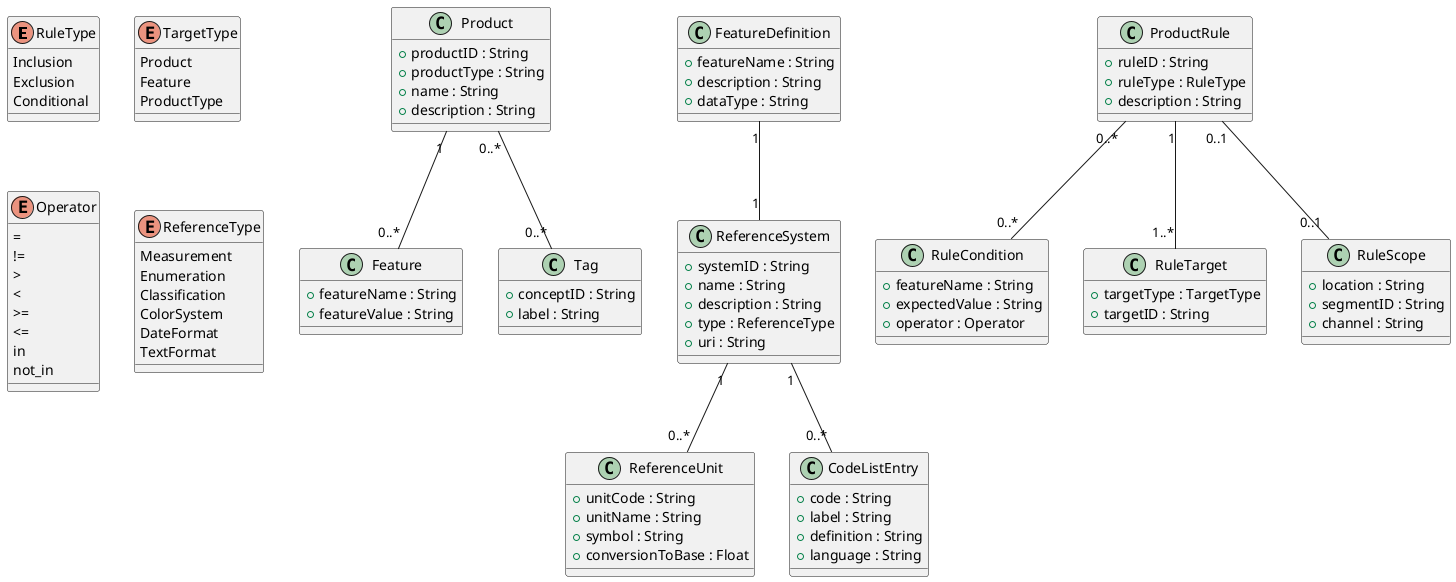 @startuml

' === ENUMERATIONS ===
enum RuleType {
  Inclusion
  Exclusion
  Conditional
}

enum TargetType {
  Product
  Feature
  ProductType
}

enum Operator {
  =
  !=
  >
  <
  >=
  <=
  in
  not_in
}

enum ReferenceType {
  Measurement
  Enumeration
  Classification
  ColorSystem
  DateFormat
  TextFormat
}

' === PRODUCT MODEL ===
class Product {
  +productID : String
  +productType : String
  +name : String
  +description : String
}

class Feature {
  +featureName : String
  +featureValue : String
}

class Tag {
  +conceptID : String
  +label : String
}

Product "1" -- "0..*" Feature
Product "0..*" -- "0..*" Tag

' === FEATURE DEFINITION & REFERENCE SYSTEMS ===
class FeatureDefinition {
  +featureName : String
  +description : String
  +dataType : String
}

class ReferenceSystem {
  +systemID : String
  +name : String
  +description : String
  +type : ReferenceType
  +uri : String
}

class ReferenceUnit {
  +unitCode : String
  +unitName : String
  +symbol : String
  +conversionToBase : Float
}

class CodeListEntry {
  +code : String
  +label : String
  +definition : String
  +language : String
}

FeatureDefinition "1" -- "1" ReferenceSystem
ReferenceSystem "1" -- "0..*" ReferenceUnit
ReferenceSystem "1" -- "0..*" CodeListEntry

' === RULES MODEL ===
class ProductRule {
  +ruleID : String
  +ruleType : RuleType
  +description : String
}

class RuleCondition {
  +featureName : String
  +expectedValue : String
  +operator : Operator
}

class RuleTarget {
  +targetType : TargetType
  +targetID : String
}

class RuleScope {
  +location : String
  +segmentID : String
  +channel : String
}

ProductRule "1" -- "1..*" RuleTarget
ProductRule "0..*" -- "0..*" RuleCondition
ProductRule "0..1" -- "0..1" RuleScope

@enduml
@startuml global#1
skinparam packageStyle rectangle
skinparam classAttributeIconSize 0
skinparam linetype ortho
left to right direction

' === Layer 1: Abstract Core Model ===
package "Layer 1: Abstract Feature Model" as AFM {

 abstract class Product {
  +identifier
  +type
  +name : Text
  +description : Text
}

class LifecycleStatus <<Metadata>> {
  +status : StatusCode
  +since : Date
  +reason
}

enum StatusCode <<Metadata>> {
  +active
  +deprecated
  +onhold
  +new
  +deleted
  +archived
}

Product "1" -- "1" LifecycleStatus : has >
Product "1" *-- "1..*" Feature : has >
LifecycleStatus  .d.> StatusCode

  abstract class Feature {
    +identifier
    +name: Text
    +description: Text
  }

  abstract class FeatureValue {
    +unit
  }

  class SingleValue {
    +value
  }

class ValueRange {
  +minValue
  +maxValue
}

class DiscreteSet {
  +allowedValues: List
}


FeatureValue <|-- SingleValue
FeatureValue <|-- ValueRange
FeatureValue <|-- DiscreteSet

  Feature --> FeatureValue : has >

  class ReferenceSystem {
    +identifier
    +description
    +system_type
  }

  Feature --> ReferenceSystem : uses >
}

' === Layer 2: TransportProduct with Specialized Features ===
package "Layer 2: TransportProduct" as TP {

  enum TransportMode {
    Air
    Rail
    Bus
    Ferry
    Other
  }

  class TransportProduct {
    +identifier
    +name: Text
    +description: Text

    +origin: OriginFeature
    +destination: DestinationFeature
    +validityPeriod: ValidityPeriodFeature
    +transportMode: TransportModeFeature
  }
  
  Product <|- TransportProduct: derived from <
  TransportMode --> TransportModeFeature : uses >

  class OriginFeature
  class DestinationFeature
  class ValidityPeriodFeature
  class TransportModeFeature {
    +mode: TransportMode
  }

  SingleValue <|- OriginFeature: derived from <
  SingleValue <|- DestinationFeature: derived from <
  Feature <|- ValidityPeriodFeature: derived from <
  Feature <|-- TransportModeFeature: derived from <

  DestinationFeature -[hidden]-> OriginFeature
  ValidityPeriodFeature -[hidden]-> DestinationFeature
  TransportModeFeature -[hidden]-> ValidityPeriodFeature
}

AFM -d[hidden]-> TP
TP --d[hidden]> CPI

' === Layer 3: Concrete product instance ===

package "Layer 3: Concrete Product Instance" as CPI {

  object "LH1234_Economy : TransportProduct" as LH1234_Economy {
    identifier = "LH1234_ECO"
    name = "Flight LH1234 Economy Class"
    description = "Economy seat on LH1234 flight"
  }

  object  "Origin_LHR : OriginFeature" as Origin_LHR  {
    name = "Origin"
    description = "London Heathrow Airport"
  }

  object  "Destination_JFK : DestinationFeature" as Destination_JFK  {
    name = "Destination"
    description = "John F. Kennedy Airport"
  }

  object "Validity_Summer2025 : ValidityPeriodFeature" as Validity_Summer2025 {
    name = "Validity Period"
    description = "Valid from June to August 2025"
  }

  object  "TransportMode_Air : TransportModeFeature" as TransportMode_Air {
    name = "Transport Mode"
    description = "Air transport mode"
  }

  ' Feature Values
  object "Value_LHR : SingleValue" as Value_LHR {
    value = "LHR"
  }

  object "Value_JFK : SingleValue" as Value_JFK {
    value = "JFK"
  }

  object "Value_ValidSummer : SingleValue" as Value_ValidSummer {
    value = "2025-06 to 2025-08"
  }

  object "Value_ModeAir : SingleValue" as Value_ModeAir {
    value = "Air"
  }

  ' Reference Systems
  object "IATA_Codes : ReferenceSystem" as IATA_Codes {
    identifier = "IATA-Airport-Codes"
    description = "IATA 3-letter airport code system"
    system_type = "CodeSystem"
  }

  object "TransportModesRef : ReferenceSystem" as TransportModesRef {
    identifier = "Transport-Modes"
    description = "Standardized transport modes"
    system_type = "Enumeration"
  }

  ' Connect features to values and reference systems
  Origin_LHR --> Value_LHR
  Origin_LHR --> IATA_Codes

  Destination_JFK --> Value_JFK
  Destination_JFK --> IATA_Codes

  Validity_Summer2025 --> Value_ValidSummer

  TransportMode_Air --> Value_ModeAir
  TransportMode_Air --> TransportModesRef

  ' Connect concrete product to feature instances
  LH1234_Economy *-- Origin_LHR
  LH1234_Economy *-- Destination_JFK
  LH1234_Economy *-- Validity_Summer2025
  LH1234_Economy *-- TransportMode_Air
  
}

@enduml


@startuml global#2Layer1
' specializations across layers have been replaced by stereotypes 
' for better readability

skinparam packageStyle rectangle
skinparam classAttributeIconSize 0
skinparam linetype ortho
skinparam nodesep 100


' left to right direction

' === Layer 1: Abstract Core Model ===
package "Layer 1: Abstract Product Definition" as AFM {

 abstract class Product {
  +identifier
  +type
  +name : Text
  +description : Text
}

class ProductRule {
  +ruleID: String
  +name: String
  +description: String
  +type: RuleType
}

class TaxonomyConcept {
  +conceptID: String
  +prefLabel: String
}

class LifecycleStatus <<Metadata>> {
  +status : StatusCode
  +since : Date
  +reason
}

enum StatusCode <<Metadata>> {
  +active
  +deprecated
  +onhold
  +new
  +deleted
  +archived
}



Product "1" -- "1" LifecycleStatus : has >
Product "1" *-- "1..*" Feature : has >
LifecycleStatus  ..> StatusCode : uses >
Product "1" -r- "0..n" TaxonomyConcept: classified by >
Product "1" -l- "0..n" ProductRule: subject to >

abstract class Feature {
    +identifier
    +name: Text
    +description: Text
  }

abstract class FeatureValue {
    +unit
  }

abstract class SingleValue {
    +value
  }

abstract class ValueRange {
  +minValue
  +maxValue
}

abstract class DiscreteSet {
  +allowedValues: List
}


FeatureValue <|--- SingleValue
FeatureValue <|--- ValueRange
FeatureValue <|-- DiscreteSet

Feature --> "1" FeatureValue : has >

class ReferenceSystem {
    +identifier
    +description
    +system_type
  }

' === Reference System Type Enum ===
enum ReferenceSystemType {
  Measurement
  Enumeration
  CodeSystem
  ColorSystem
  Other
}

' === Abstract Reference Source ===
abstract class ReferenceSource {
  +authority: Text
  +resource_name: Text
  +resource_type: Text
}

' === Subtypes for Reference Sources ===
class ExternalReference {
  +link: Any // Any can be e.g. an url
}

class InternalReference {
  +repository_name: Text
  +version: Any
}

' === Relationships ===
ReferenceSystem -l-> ReferenceSystemType : is of type
ReferenceSystem --> ReferenceSource : definedBy

ReferenceSource <|-- ExternalReference
ReferenceSource <|-- InternalReference


FeatureValue <--l--- ReferenceSystem : applies to <
}
@enduml

@startuml global#2Layer2
' specializations across layers have been replaced by stereotypes 
' for better readability

skinparam packageStyle rectangle
skinparam classAttributeIconSize 0
skinparam linetype ortho


' === Layer 2: TransportProduct with Specialized Features ===
package "Layer 2: TransportProduct" as TP {

  enum TransportMode {
    Air
    Rail
    Bus
    Ferry
    Other
  }

  class TransportProduct <<Product>> {
    +identifier
    +name: Text
    +description: Text

    +origin: OriginFeature
    +destination: DestinationFeature
    +validityPeriod: ValidityPeriodFeature
    +transportMode: TransportModeFeature
  }
  
  ' Product <|- TransportProduct: derived from <
  TransportMode --> TransportModeFeature : uses >

  class OriginFeature <<SingleValue>>
  class DestinationFeature <<SingleValue>>
  class ValidityPeriodFeature <<ValueRange>>
  class TransportModeFeature <<SingleValue>> {
    +mode: TransportMode
  }

  'SingleValue <|- OriginFeature: derived from <
  'SingleValue <|- DestinationFeature: derived from <
  'Feature <|- ValidityPeriodFeature: derived from <
  'Feature <|-- TransportModeFeature: derived from <

  'DestinationFeature -[hidden]-> OriginFeature
  'ValidityPeriodFeature -[hidden]-> DestinationFeature
  'TransportModeFeature -[hidden]-> ValidityPeriodFeature
}

@enduml
@startuml global#2Layer3
' === Layer 3: Concrete product instance ===

package "Layer 3: Concrete Product Instance" as CPI {

  object "LH1234_Economy : TransportProduct" as LH1234_Economy {
    identifier = "LH1234_ECO"
    name = "Flight LH1234 Economy Class"
    description = "Economy seat on LH1234 flight"
  }

  object  "Origin_LHR : OriginFeature" as Origin_LHR  {
    name = "Origin"
    description = "London Heathrow Airport"
  }

  object  "Destination_JFK : DestinationFeature" as Destination_JFK  {
    name = "Destination"
    description = "John F. Kennedy Airport"
  }

  object "Validity_Summer2025 : ValidityPeriodFeature" as Validity_Summer2025 {
    name = "Validity Period"
    description = "Valid from June to August 2025"
  }

  object  "TransportMode_Air : TransportModeFeature" as TransportMode_Air {
    name = "Transport Mode"
    description = "Air transport mode"
  }

  ' Feature Values
  object "Value_LHR : SingleValue" as Value_LHR {
    value = "LHR"
  }

  object "Value_JFK : SingleValue" as Value_JFK {
    value = "JFK"
  }

  object "Value_ValidSummer : SingleValue" as Value_ValidSummer {
    value = "2025-06 to 2025-08"
  }

  object "Value_ModeAir : SingleValue" as Value_ModeAir {
    value = "Air"
  }

  ' Reference Systems
  object "IATA_Codes : ReferenceSystem" as IATA_Codes {
    identifier = "IATA-Airport-Codes"
    description = "IATA 3-letter airport code system"
    system_type = "CodeSystem"
  }

  object "TransportModesRef : ReferenceSystem" as TransportModesRef {
    identifier = "Transport-Modes"
    description = "Standardized transport modes"
    system_type = "Enumeration"
  }

  ' Connect features to values and reference systems
  Origin_LHR --> Value_LHR
  Origin_LHR --> IATA_Codes

  Destination_JFK --> Value_JFK
  Destination_JFK --> IATA_Codes

  Validity_Summer2025 --> Value_ValidSummer

  TransportMode_Air --> Value_ModeAir
  TransportMode_Air --> TransportModesRef

  ' Connect concrete product to feature instances
  LH1234_Economy *-- Origin_LHR
  LH1234_Economy *-- Destination_JFK
  LH1234_Economy *-- Validity_Summer2025
  LH1234_Economy *-- TransportMode_Air
  
}

@enduml

